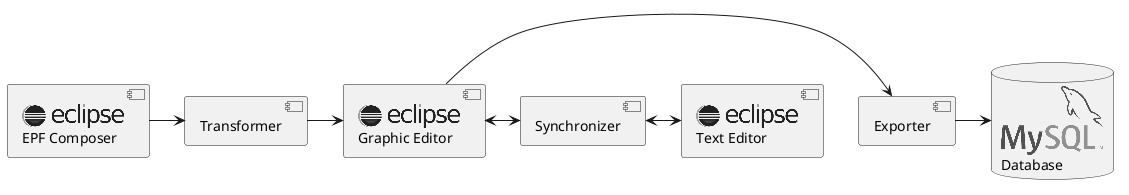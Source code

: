 @startuml Arkitektura_ModelEditor
!include <logos/mysql>
!include <logos/eclipse>

component "<$eclipse>\nEPF Composer" as EPFComposer
component Transformer
together {
    component "<$eclipse>\nGraphic Editor" as GraphicEditor
    component Synchronizer
    component "<$eclipse>\nText Editor" as TextEditor
}

component Exporter
database "<$mysql>\nDatabase" as Database

EPFComposer -> Transformer
Transformer -> GraphicEditor
GraphicEditor <-> Synchronizer
Synchronizer <-> TextEditor
GraphicEditor -> Exporter
Exporter -> Database
@enduml